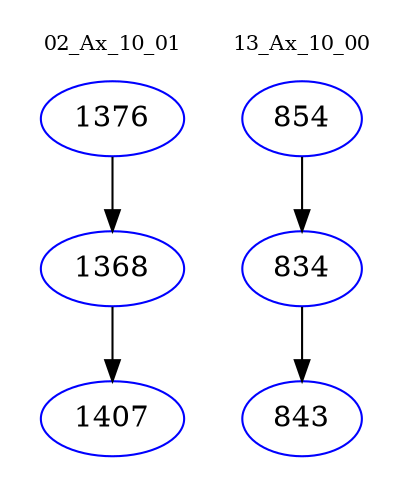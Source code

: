 digraph{
subgraph cluster_0 {
color = white
label = "02_Ax_10_01";
fontsize=10;
T0_1376 [label="1376", color="blue"]
T0_1376 -> T0_1368 [color="black"]
T0_1368 [label="1368", color="blue"]
T0_1368 -> T0_1407 [color="black"]
T0_1407 [label="1407", color="blue"]
}
subgraph cluster_1 {
color = white
label = "13_Ax_10_00";
fontsize=10;
T1_854 [label="854", color="blue"]
T1_854 -> T1_834 [color="black"]
T1_834 [label="834", color="blue"]
T1_834 -> T1_843 [color="black"]
T1_843 [label="843", color="blue"]
}
}
